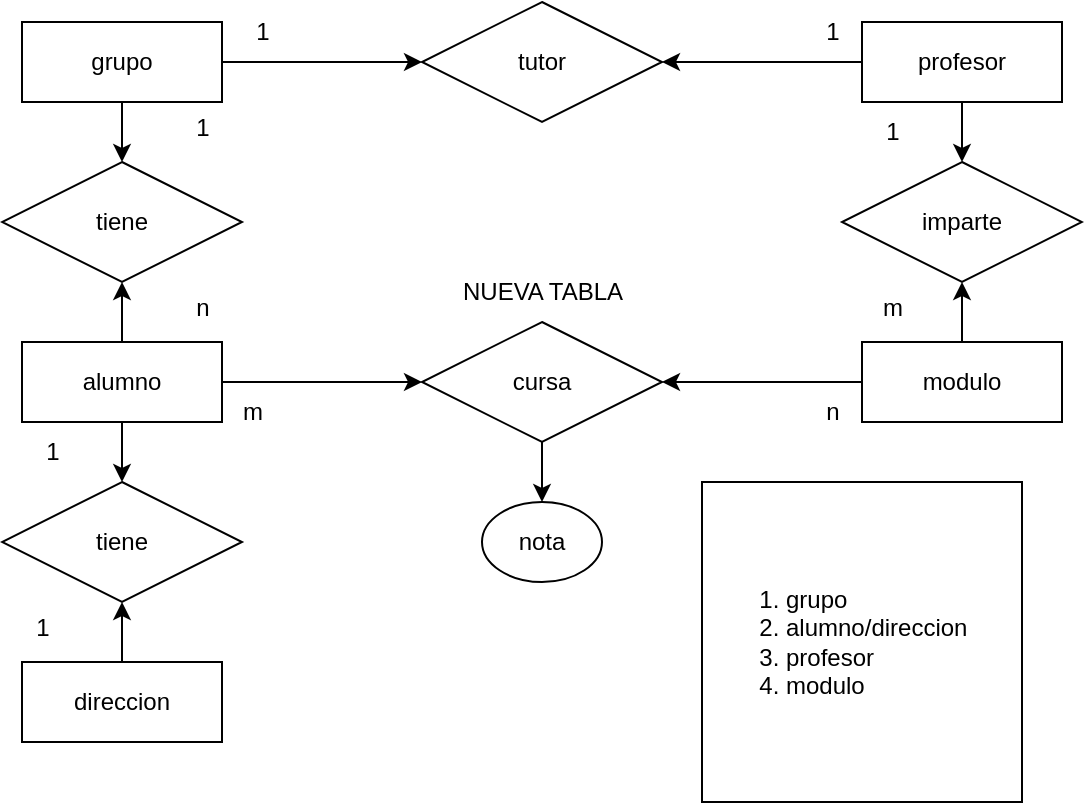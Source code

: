 <mxfile version="25.0.3">
  <diagram name="Página-1" id="YGRI4pKgH1e-FUuKfylV">
    <mxGraphModel dx="1434" dy="738" grid="1" gridSize="10" guides="1" tooltips="1" connect="1" arrows="1" fold="1" page="1" pageScale="1" pageWidth="827" pageHeight="1169" math="0" shadow="0">
      <root>
        <mxCell id="0" />
        <mxCell id="1" parent="0" />
        <mxCell id="wifFRXn1DIAoS1hL8ho9-21" value="" style="edgeStyle=orthogonalEdgeStyle;rounded=0;orthogonalLoop=1;jettySize=auto;html=1;" parent="1" source="wifFRXn1DIAoS1hL8ho9-1" target="wifFRXn1DIAoS1hL8ho9-16" edge="1">
          <mxGeometry relative="1" as="geometry" />
        </mxCell>
        <mxCell id="wifFRXn1DIAoS1hL8ho9-23" value="" style="edgeStyle=orthogonalEdgeStyle;rounded=0;orthogonalLoop=1;jettySize=auto;html=1;" parent="1" source="wifFRXn1DIAoS1hL8ho9-1" target="wifFRXn1DIAoS1hL8ho9-22" edge="1">
          <mxGeometry relative="1" as="geometry" />
        </mxCell>
        <mxCell id="wifFRXn1DIAoS1hL8ho9-1" value="grupo" style="whiteSpace=wrap;html=1;align=center;" parent="1" vertex="1">
          <mxGeometry x="180" y="160" width="100" height="40" as="geometry" />
        </mxCell>
        <mxCell id="wifFRXn1DIAoS1hL8ho9-20" value="" style="edgeStyle=orthogonalEdgeStyle;rounded=0;orthogonalLoop=1;jettySize=auto;html=1;" parent="1" source="wifFRXn1DIAoS1hL8ho9-2" target="wifFRXn1DIAoS1hL8ho9-14" edge="1">
          <mxGeometry relative="1" as="geometry" />
        </mxCell>
        <mxCell id="wifFRXn1DIAoS1hL8ho9-27" value="" style="edgeStyle=orthogonalEdgeStyle;rounded=0;orthogonalLoop=1;jettySize=auto;html=1;" parent="1" source="wifFRXn1DIAoS1hL8ho9-2" target="wifFRXn1DIAoS1hL8ho9-25" edge="1">
          <mxGeometry relative="1" as="geometry" />
        </mxCell>
        <mxCell id="wifFRXn1DIAoS1hL8ho9-2" value="modulo" style="whiteSpace=wrap;html=1;align=center;" parent="1" vertex="1">
          <mxGeometry x="600" y="320" width="100" height="40" as="geometry" />
        </mxCell>
        <mxCell id="wifFRXn1DIAoS1hL8ho9-18" value="" style="edgeStyle=orthogonalEdgeStyle;rounded=0;orthogonalLoop=1;jettySize=auto;html=1;" parent="1" source="wifFRXn1DIAoS1hL8ho9-6" target="wifFRXn1DIAoS1hL8ho9-16" edge="1">
          <mxGeometry relative="1" as="geometry" />
        </mxCell>
        <mxCell id="wifFRXn1DIAoS1hL8ho9-19" value="" style="edgeStyle=orthogonalEdgeStyle;rounded=0;orthogonalLoop=1;jettySize=auto;html=1;" parent="1" source="wifFRXn1DIAoS1hL8ho9-6" target="wifFRXn1DIAoS1hL8ho9-14" edge="1">
          <mxGeometry relative="1" as="geometry" />
        </mxCell>
        <mxCell id="wifFRXn1DIAoS1hL8ho9-6" value="profesor" style="whiteSpace=wrap;html=1;align=center;" parent="1" vertex="1">
          <mxGeometry x="600" y="160" width="100" height="40" as="geometry" />
        </mxCell>
        <mxCell id="wifFRXn1DIAoS1hL8ho9-11" value="" style="edgeStyle=orthogonalEdgeStyle;rounded=0;orthogonalLoop=1;jettySize=auto;html=1;" parent="1" source="wifFRXn1DIAoS1hL8ho9-7" edge="1">
          <mxGeometry relative="1" as="geometry">
            <mxPoint x="230" y="390" as="targetPoint" />
          </mxGeometry>
        </mxCell>
        <mxCell id="wifFRXn1DIAoS1hL8ho9-24" value="" style="edgeStyle=orthogonalEdgeStyle;rounded=0;orthogonalLoop=1;jettySize=auto;html=1;" parent="1" source="wifFRXn1DIAoS1hL8ho9-7" target="wifFRXn1DIAoS1hL8ho9-22" edge="1">
          <mxGeometry relative="1" as="geometry" />
        </mxCell>
        <mxCell id="wifFRXn1DIAoS1hL8ho9-26" value="" style="edgeStyle=orthogonalEdgeStyle;rounded=0;orthogonalLoop=1;jettySize=auto;html=1;" parent="1" source="wifFRXn1DIAoS1hL8ho9-7" target="wifFRXn1DIAoS1hL8ho9-25" edge="1">
          <mxGeometry relative="1" as="geometry" />
        </mxCell>
        <mxCell id="wifFRXn1DIAoS1hL8ho9-7" value="alumno" style="whiteSpace=wrap;html=1;align=center;" parent="1" vertex="1">
          <mxGeometry x="180" y="320" width="100" height="40" as="geometry" />
        </mxCell>
        <mxCell id="wifFRXn1DIAoS1hL8ho9-12" value="" style="edgeStyle=orthogonalEdgeStyle;rounded=0;orthogonalLoop=1;jettySize=auto;html=1;" parent="1" source="wifFRXn1DIAoS1hL8ho9-8" edge="1">
          <mxGeometry relative="1" as="geometry">
            <mxPoint x="230" y="450" as="targetPoint" />
          </mxGeometry>
        </mxCell>
        <mxCell id="wifFRXn1DIAoS1hL8ho9-8" value="direccion" style="whiteSpace=wrap;html=1;align=center;" parent="1" vertex="1">
          <mxGeometry x="180" y="480" width="100" height="40" as="geometry" />
        </mxCell>
        <mxCell id="wifFRXn1DIAoS1hL8ho9-13" value="tiene" style="shape=rhombus;perimeter=rhombusPerimeter;whiteSpace=wrap;html=1;align=center;" parent="1" vertex="1">
          <mxGeometry x="170" y="390" width="120" height="60" as="geometry" />
        </mxCell>
        <mxCell id="wifFRXn1DIAoS1hL8ho9-14" value="imparte" style="shape=rhombus;perimeter=rhombusPerimeter;whiteSpace=wrap;html=1;align=center;" parent="1" vertex="1">
          <mxGeometry x="590" y="230" width="120" height="60" as="geometry" />
        </mxCell>
        <mxCell id="wifFRXn1DIAoS1hL8ho9-16" value="tutor" style="shape=rhombus;perimeter=rhombusPerimeter;whiteSpace=wrap;html=1;align=center;" parent="1" vertex="1">
          <mxGeometry x="380" y="150" width="120" height="60" as="geometry" />
        </mxCell>
        <mxCell id="wifFRXn1DIAoS1hL8ho9-22" value="tiene" style="shape=rhombus;perimeter=rhombusPerimeter;whiteSpace=wrap;html=1;align=center;" parent="1" vertex="1">
          <mxGeometry x="170" y="230" width="120" height="60" as="geometry" />
        </mxCell>
        <mxCell id="YUG5AfU2NV_tDnMSsBFJ-3" value="" style="edgeStyle=orthogonalEdgeStyle;rounded=0;orthogonalLoop=1;jettySize=auto;html=1;" edge="1" parent="1" source="wifFRXn1DIAoS1hL8ho9-25" target="YUG5AfU2NV_tDnMSsBFJ-2">
          <mxGeometry relative="1" as="geometry" />
        </mxCell>
        <mxCell id="wifFRXn1DIAoS1hL8ho9-25" value="cursa" style="shape=rhombus;perimeter=rhombusPerimeter;whiteSpace=wrap;html=1;align=center;" parent="1" vertex="1">
          <mxGeometry x="380" y="310" width="120" height="60" as="geometry" />
        </mxCell>
        <mxCell id="wifFRXn1DIAoS1hL8ho9-28" value="n" style="text;html=1;align=center;verticalAlign=middle;resizable=0;points=[];autosize=1;strokeColor=none;fillColor=none;" parent="1" vertex="1">
          <mxGeometry x="255" y="288" width="30" height="30" as="geometry" />
        </mxCell>
        <mxCell id="wifFRXn1DIAoS1hL8ho9-29" value="1" style="text;html=1;align=center;verticalAlign=middle;resizable=0;points=[];autosize=1;strokeColor=none;fillColor=none;" parent="1" vertex="1">
          <mxGeometry x="255" y="198" width="30" height="30" as="geometry" />
        </mxCell>
        <mxCell id="wifFRXn1DIAoS1hL8ho9-30" value="1" style="text;html=1;align=center;verticalAlign=middle;resizable=0;points=[];autosize=1;strokeColor=none;fillColor=none;" parent="1" vertex="1">
          <mxGeometry x="570" y="150" width="30" height="30" as="geometry" />
        </mxCell>
        <mxCell id="wifFRXn1DIAoS1hL8ho9-31" value="1" style="text;html=1;align=center;verticalAlign=middle;resizable=0;points=[];autosize=1;strokeColor=none;fillColor=none;" parent="1" vertex="1">
          <mxGeometry x="285" y="150" width="30" height="30" as="geometry" />
        </mxCell>
        <mxCell id="wifFRXn1DIAoS1hL8ho9-32" value="1" style="text;html=1;align=center;verticalAlign=middle;resizable=0;points=[];autosize=1;strokeColor=none;fillColor=none;" parent="1" vertex="1">
          <mxGeometry x="600" y="200" width="30" height="30" as="geometry" />
        </mxCell>
        <mxCell id="wifFRXn1DIAoS1hL8ho9-33" value="m" style="text;html=1;align=center;verticalAlign=middle;resizable=0;points=[];autosize=1;strokeColor=none;fillColor=none;" parent="1" vertex="1">
          <mxGeometry x="600" y="288" width="30" height="30" as="geometry" />
        </mxCell>
        <mxCell id="wifFRXn1DIAoS1hL8ho9-34" value="n" style="text;html=1;align=center;verticalAlign=middle;resizable=0;points=[];autosize=1;strokeColor=none;fillColor=none;" parent="1" vertex="1">
          <mxGeometry x="570" y="340" width="30" height="30" as="geometry" />
        </mxCell>
        <mxCell id="wifFRXn1DIAoS1hL8ho9-36" value="m" style="text;html=1;align=center;verticalAlign=middle;resizable=0;points=[];autosize=1;strokeColor=none;fillColor=none;" parent="1" vertex="1">
          <mxGeometry x="280" y="340" width="30" height="30" as="geometry" />
        </mxCell>
        <mxCell id="wifFRXn1DIAoS1hL8ho9-37" value="1" style="text;html=1;align=center;verticalAlign=middle;resizable=0;points=[];autosize=1;strokeColor=none;fillColor=none;" parent="1" vertex="1">
          <mxGeometry x="180" y="360" width="30" height="30" as="geometry" />
        </mxCell>
        <mxCell id="wifFRXn1DIAoS1hL8ho9-38" value="1" style="text;html=1;align=center;verticalAlign=middle;resizable=0;points=[];autosize=1;strokeColor=none;fillColor=none;" parent="1" vertex="1">
          <mxGeometry x="175" y="448" width="30" height="30" as="geometry" />
        </mxCell>
        <mxCell id="wifFRXn1DIAoS1hL8ho9-39" value="&lt;ol&gt;&lt;li&gt;grupo&lt;/li&gt;&lt;li&gt;alumno/direccion&lt;/li&gt;&lt;li&gt;profesor&lt;/li&gt;&lt;li&gt;modulo&lt;/li&gt;&lt;/ol&gt;" style="whiteSpace=wrap;html=1;aspect=fixed;align=left;" parent="1" vertex="1">
          <mxGeometry x="520" y="390" width="160" height="160" as="geometry" />
        </mxCell>
        <mxCell id="wifFRXn1DIAoS1hL8ho9-43" value="NUEVA TABLA" style="text;html=1;align=center;verticalAlign=middle;resizable=0;points=[];autosize=1;strokeColor=none;fillColor=none;" parent="1" vertex="1">
          <mxGeometry x="390" y="280" width="100" height="30" as="geometry" />
        </mxCell>
        <mxCell id="YUG5AfU2NV_tDnMSsBFJ-2" value="nota" style="ellipse;whiteSpace=wrap;html=1;" vertex="1" parent="1">
          <mxGeometry x="410" y="400" width="60" height="40" as="geometry" />
        </mxCell>
      </root>
    </mxGraphModel>
  </diagram>
</mxfile>
